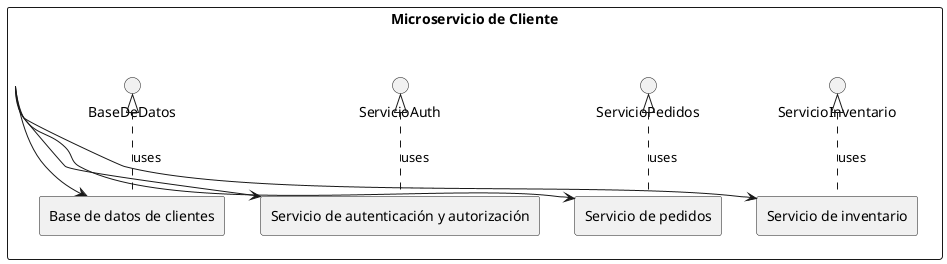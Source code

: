 @startuml
' left to right direction
skinparam packageStyle rect

rectangle "Microservicio de Cliente" as cliente {
  rectangle "Base de datos de clientes" as database
  rectangle "Servicio de autenticación y autorización" as auth
  rectangle "Servicio de pedidos" as orders
  rectangle "Servicio de inventario" as inventory

  cliente --> database
  cliente --> auth
  cliente --> orders
  cliente --> inventory

  database .up.|> BaseDeDatos : uses
  auth .up.|> ServicioAuth : uses
  orders .up.|> ServicioPedidos : uses
  inventory .up.|> ServicioInventario : uses
}

@enduml
